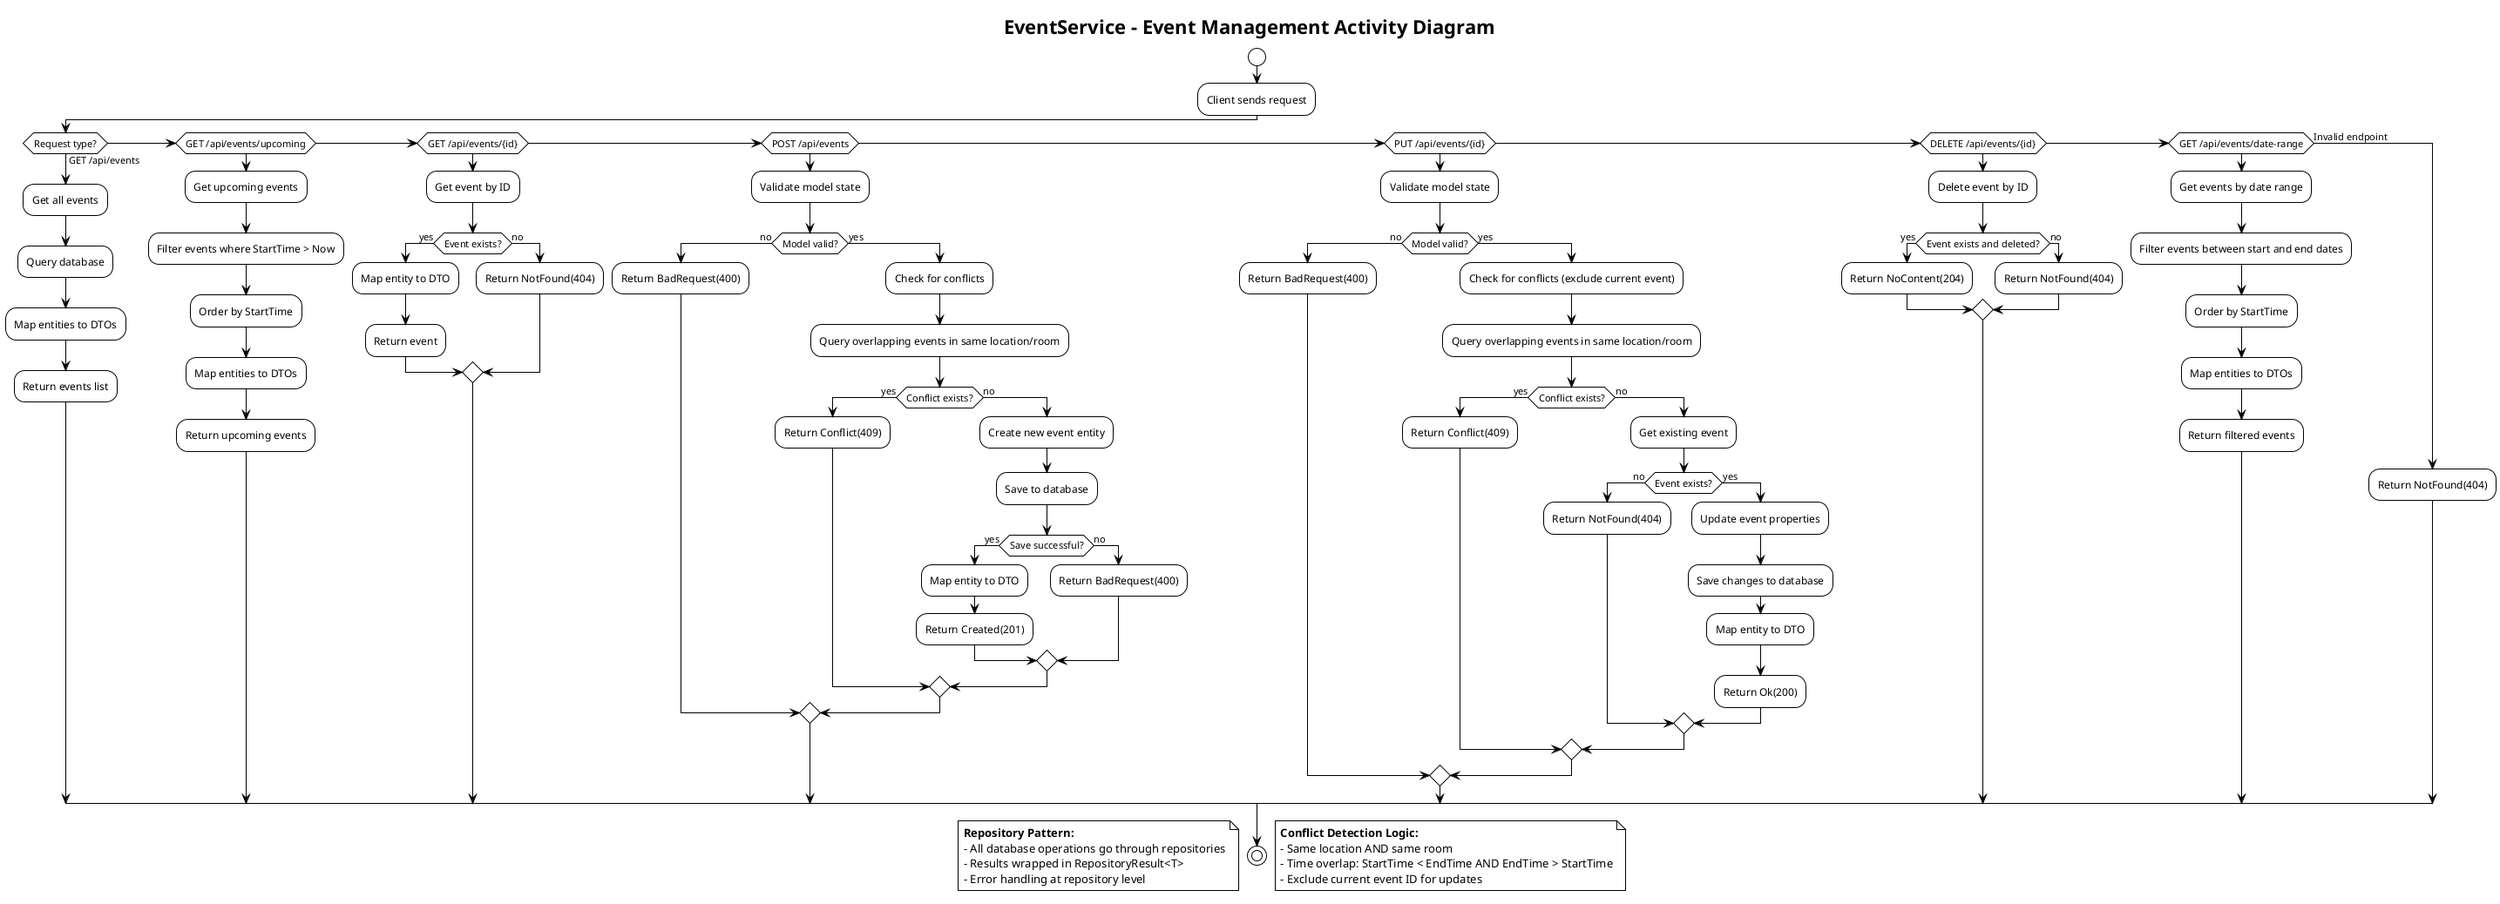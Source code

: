 @startuml EventService Activity Diagram
!theme plain
title EventService - Event Management Activity Diagram

start

:Client sends request;

if (Request type?) then (GET /api/events)
    :Get all events;
    :Query database;
    :Map entities to DTOs;
    :Return events list;
    
elseif (GET /api/events/upcoming) then
    :Get upcoming events;
    :Filter events where StartTime > Now;
    :Order by StartTime;
    :Map entities to DTOs;
    :Return upcoming events;
    
elseif (GET /api/events/{id}) then
    :Get event by ID;
    if (Event exists?) then (yes)
        :Map entity to DTO;
        :Return event;
    else (no)
        :Return NotFound(404);
    endif
    
elseif (POST /api/events) then
    :Validate model state;
    if (Model valid?) then (no)
        :Return BadRequest(400);
    else (yes)
        :Check for conflicts;
        :Query overlapping events in same location/room;
        if (Conflict exists?) then (yes)
            :Return Conflict(409);
        else (no)
            :Create new event entity;
            :Save to database;
            if (Save successful?) then (yes)
                :Map entity to DTO;
                :Return Created(201);
            else (no)
                :Return BadRequest(400);
            endif
        endif
    endif
    
elseif (PUT /api/events/{id}) then
    :Validate model state;
    if (Model valid?) then (no)
        :Return BadRequest(400);
    else (yes)
        :Check for conflicts (exclude current event);
        :Query overlapping events in same location/room;
        if (Conflict exists?) then (yes)
            :Return Conflict(409);
        else (no)
            :Get existing event;
            if (Event exists?) then (no)
                :Return NotFound(404);
            else (yes)
                :Update event properties;
                :Save changes to database;
                :Map entity to DTO;
                :Return Ok(200);
            endif
        endif
    endif
    
elseif (DELETE /api/events/{id}) then
    :Delete event by ID;
    if (Event exists and deleted?) then (yes)
        :Return NoContent(204);
    else (no)
        :Return NotFound(404);
    endif
    
elseif (GET /api/events/date-range) then
    :Get events by date range;
    :Filter events between start and end dates;
    :Order by StartTime;
    :Map entities to DTOs;
    :Return filtered events;
    
else (Invalid endpoint)
    :Return NotFound(404);
endif

stop

note right
  **Conflict Detection Logic:**
  - Same location AND same room
  - Time overlap: StartTime < EndTime AND EndTime > StartTime
  - Exclude current event ID for updates
end note

note left
  **Repository Pattern:**
  - All database operations go through repositories
  - Results wrapped in RepositoryResult<T>
  - Error handling at repository level
end note

@enduml